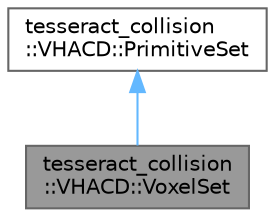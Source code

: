 digraph "tesseract_collision::VHACD::VoxelSet"
{
 // LATEX_PDF_SIZE
  bgcolor="transparent";
  edge [fontname=Helvetica,fontsize=10,labelfontname=Helvetica,labelfontsize=10];
  node [fontname=Helvetica,fontsize=10,shape=box,height=0.2,width=0.4];
  Node1 [label="tesseract_collision\l::VHACD::VoxelSet",height=0.2,width=0.4,color="gray40", fillcolor="grey60", style="filled", fontcolor="black",tooltip=" "];
  Node2 -> Node1 [dir="back",color="steelblue1",style="solid"];
  Node2 [label="tesseract_collision\l::VHACD::PrimitiveSet",height=0.2,width=0.4,color="gray40", fillcolor="white", style="filled",URL="$df/d6e/classtesseract__collision_1_1VHACD_1_1PrimitiveSet.html",tooltip=" "];
}
